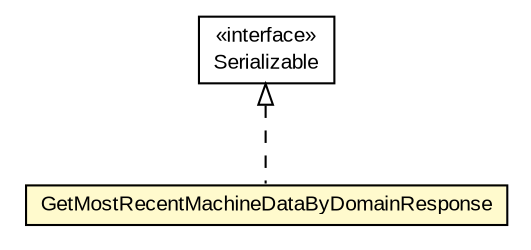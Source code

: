 #!/usr/local/bin/dot
#
# Class diagram 
# Generated by UMLGraph version R5_6-24-gf6e263 (http://www.umlgraph.org/)
#

digraph G {
	edge [fontname="arial",fontsize=10,labelfontname="arial",labelfontsize=10];
	node [fontname="arial",fontsize=10,shape=plaintext];
	nodesep=0.25;
	ranksep=0.5;
	// org.miloss.fgsms.services.interfaces.dataaccessservice.GetMostRecentMachineDataByDomainResponse
	c184301 [label=<<table title="org.miloss.fgsms.services.interfaces.dataaccessservice.GetMostRecentMachineDataByDomainResponse" border="0" cellborder="1" cellspacing="0" cellpadding="2" port="p" bgcolor="lemonChiffon" href="./GetMostRecentMachineDataByDomainResponse.html">
		<tr><td><table border="0" cellspacing="0" cellpadding="1">
<tr><td align="center" balign="center"> GetMostRecentMachineDataByDomainResponse </td></tr>
		</table></td></tr>
		</table>>, URL="./GetMostRecentMachineDataByDomainResponse.html", fontname="arial", fontcolor="black", fontsize=10.0];
	//org.miloss.fgsms.services.interfaces.dataaccessservice.GetMostRecentMachineDataByDomainResponse implements java.io.Serializable
	c184806:p -> c184301:p [dir=back,arrowtail=empty,style=dashed];
	// java.io.Serializable
	c184806 [label=<<table title="java.io.Serializable" border="0" cellborder="1" cellspacing="0" cellpadding="2" port="p" href="http://java.sun.com/j2se/1.4.2/docs/api/java/io/Serializable.html">
		<tr><td><table border="0" cellspacing="0" cellpadding="1">
<tr><td align="center" balign="center"> &#171;interface&#187; </td></tr>
<tr><td align="center" balign="center"> Serializable </td></tr>
		</table></td></tr>
		</table>>, URL="http://java.sun.com/j2se/1.4.2/docs/api/java/io/Serializable.html", fontname="arial", fontcolor="black", fontsize=10.0];
}

